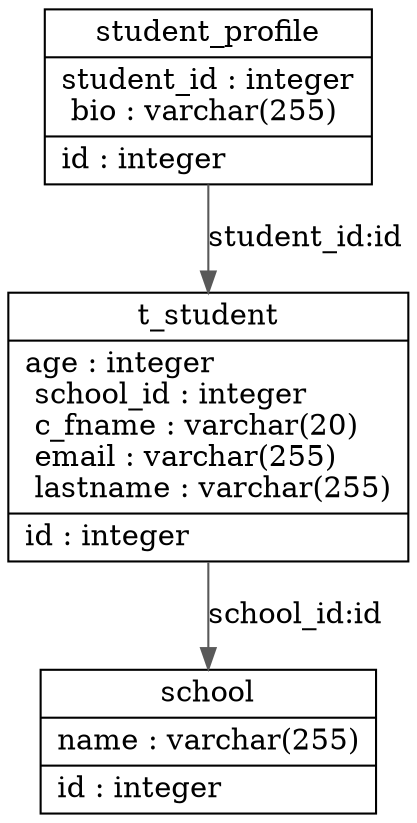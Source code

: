 digraph "demo_db" {

splines  = ortho;
fontname = "Inconsolata";

node [colorscheme = ylgnbu4];
edge [colorscheme = dark28, dir = both];

school          [shape = record, pos = "-1.949,2.884!"    , label = "{ school |  name : varchar(255)\l| id : integer\l }"];
student_profile [shape = record, pos = "4.972,5.921!"     , label = "{ student_profile |  student_id : integer\l  bio : varchar(255)\l| id : integer\l }"];
t_student       [shape = record, pos = "1.657,4.060!"     , label = "{ t_student |  age : integer\l  school_id : integer\l  c_fname : varchar(20)\l  email : varchar(255)\l  lastname : varchar(255)\l| id : integer\l }"];

student_profile -> t_student       [color = "#595959", style = solid , arrowtail = none    , arrowhead = normal  , taillabel = "", label = "student_id:id", headlabel = ""];
t_student       -> school          [color = "#595959", style = solid , arrowtail = none    , arrowhead = normal  , taillabel = "", label = "school_id:id", headlabel = ""];

}
